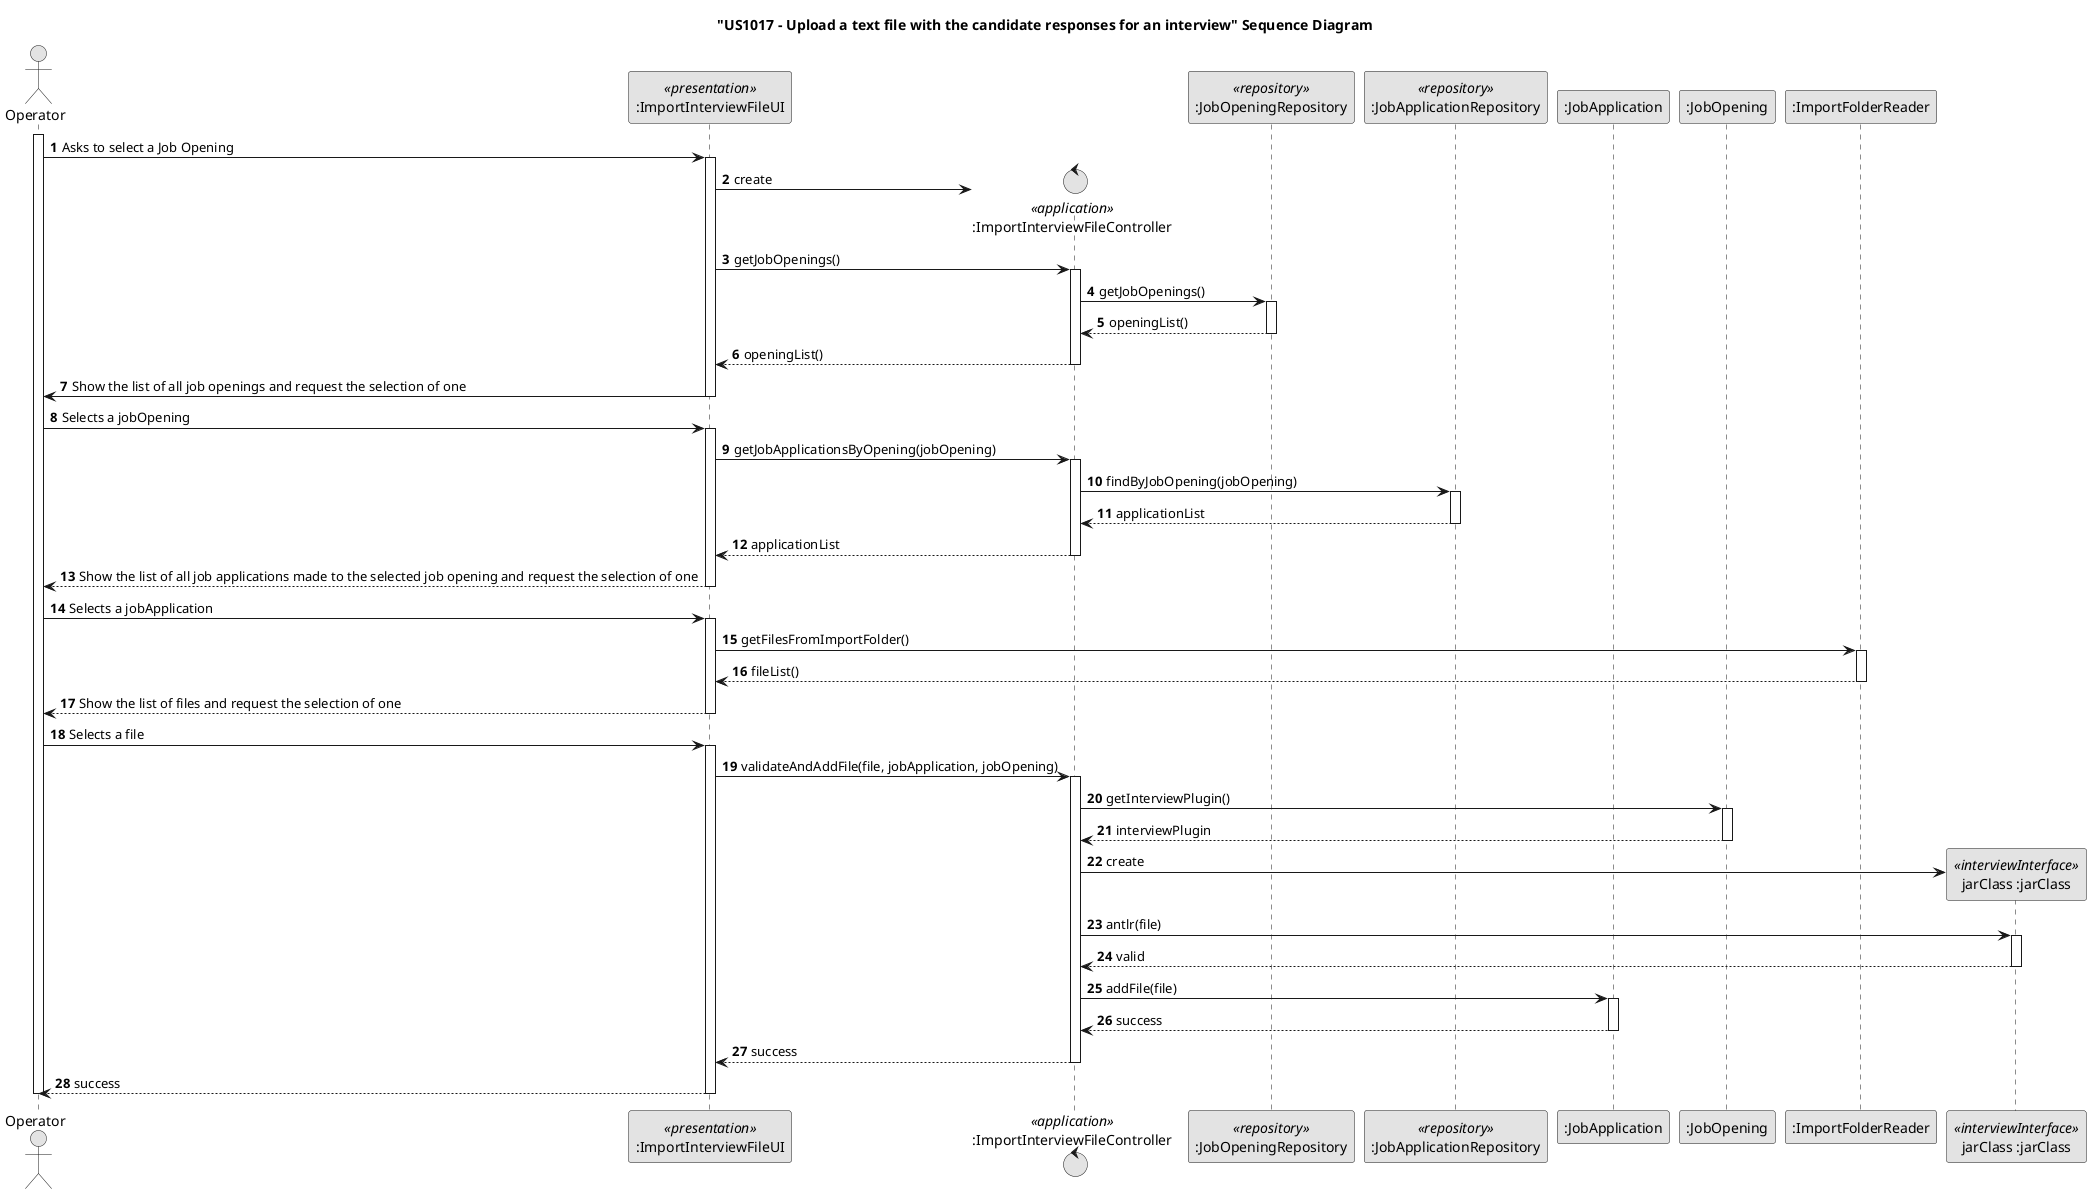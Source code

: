 @startuml
skinparam monochrome true
skinparam packageStyle rectangle
skinparam shadowing false

autonumber

title "US1017 - Upload a text file with the candidate responses for an interview" Sequence Diagram
'hide footbox
actor "Operator" as CM
participant ":ImportInterviewFileUI" as UI <<presentation>>
control ":ImportInterviewFileController" as CTRL <<application>>
participant ":JobOpeningRepository" as OR <<repository>>
participant ":JobApplicationRepository" as AR <<repository>>
participant ":JobApplication" as JA
participant ":JobOpening" as JO
participant ":ImportFolderReader" as File
participant "jarClass :jarClass" as JAR <<interviewInterface>>


activate CM

    CM -> UI : Asks to select a Job Opening

    activate UI

        UI -> CTRL** : create


        UI -> CTRL : getJobOpenings()
        activate CTRL
        CTRL->OR : getJobOpenings()
           activate OR
           OR --> CTRL : openingList()
           deactivate OR
           CTRL --> UI : openingList()
           deactivate CTRL




    UI -> CM: Show the list of all job openings and request the selection of one

    deactivate UI

    CM -> UI : Selects a jobOpening
    activate UI
        UI -> CTRL : getJobApplicationsByOpening(jobOpening)
        activate CTRL
        CTRL->AR : findByJobOpening(jobOpening)
           activate AR
           AR --> CTRL : applicationList
           deactivate AR
           CTRL --> UI : applicationList
           deactivate CTRL
        UI --> CM : Show the list of all job applications made to the selected job opening and request the selection of one

    deactivate UI

    CM -> UI : Selects a jobApplication
    activate UI
    UI -> File : getFilesFromImportFolder()
    activate File
           File --> UI : fileList()
           deactivate File
        UI --> CM : Show the list of files and request the selection of one

    deactivate UI

    CM -> UI : Selects a file
    activate UI
    UI -> CTRL : validateAndAddFile(file, jobApplication, jobOpening)
    activate CTRL
    CTRL -> JO : getInterviewPlugin()
    activate JO
    JO --> CTRL: interviewPlugin
    deactivate JO
    CTRL -> JAR** : create
    CTRL -> JAR: antlr(file)
    activate JAR
    JAR --> CTRL : valid
    deactivate JAR
    CTRL -> JA : addFile(file)
    activate JA
    JA --> CTRL : success
    deactivate JA
    CTRL --> UI : success
    deactivate CTRL
    UI --> CM : success
    deactivate UI



    deactivate UI
deactivate CM

@enduml